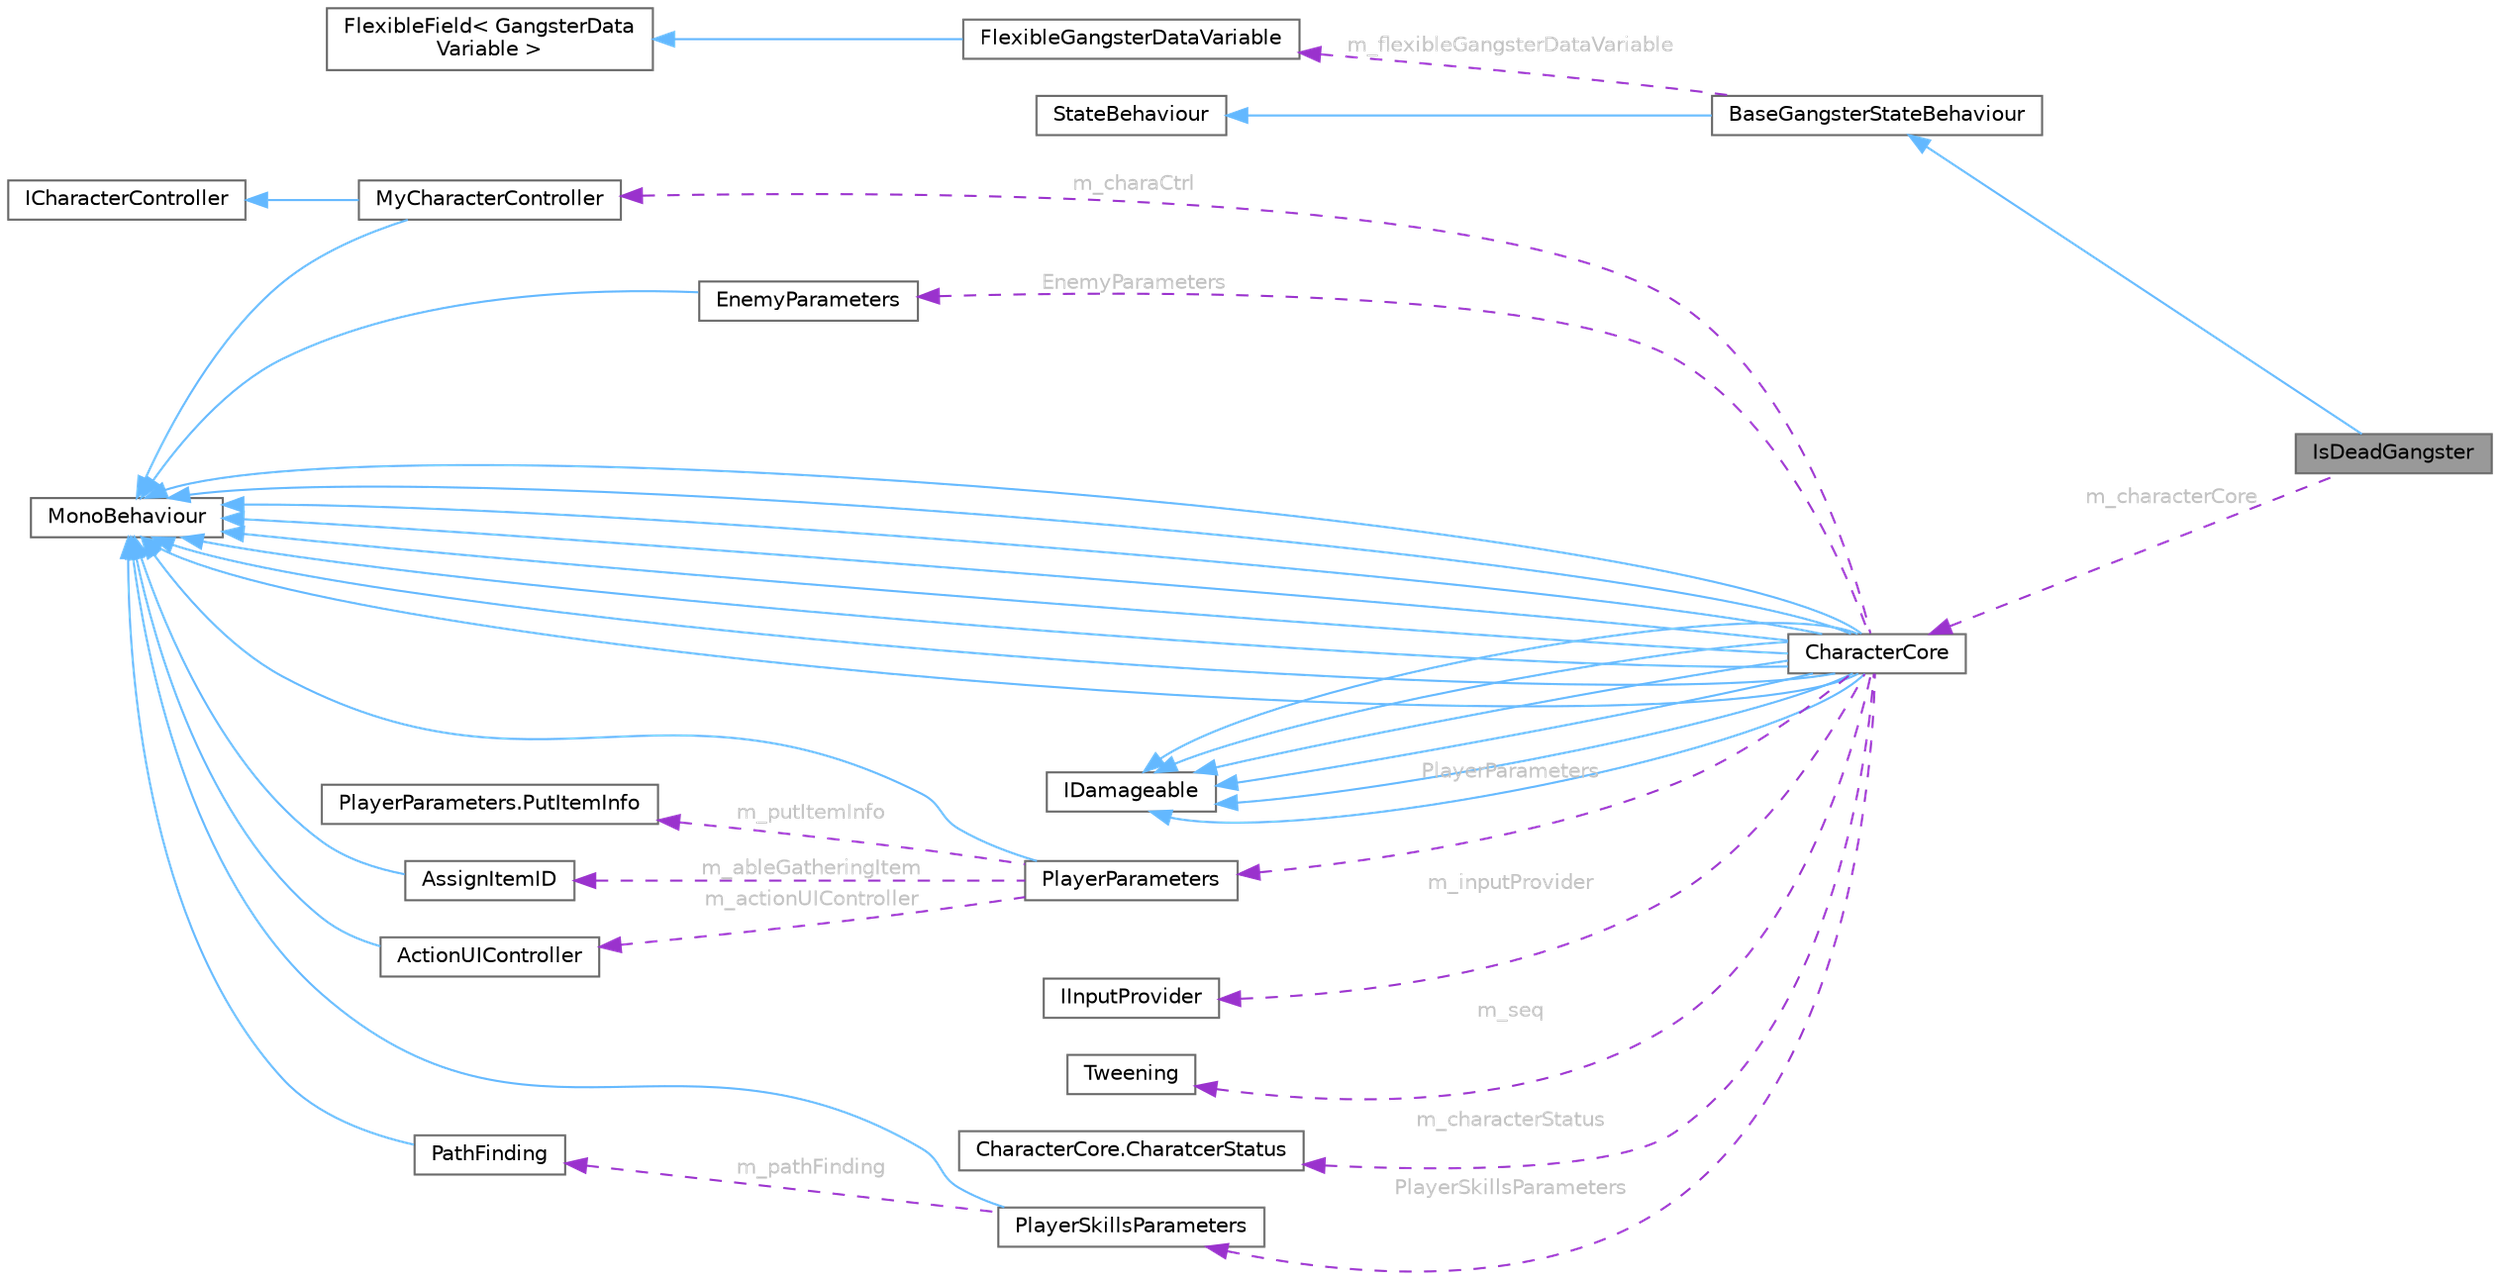 digraph "IsDeadGangster"
{
 // LATEX_PDF_SIZE
  bgcolor="transparent";
  edge [fontname=Helvetica,fontsize=10,labelfontname=Helvetica,labelfontsize=10];
  node [fontname=Helvetica,fontsize=10,shape=box,height=0.2,width=0.4];
  rankdir="LR";
  Node1 [id="Node000001",label="IsDeadGangster",height=0.2,width=0.4,color="gray40", fillcolor="grey60", style="filled", fontcolor="black",tooltip=" "];
  Node2 -> Node1 [id="edge39_Node000001_Node000002",dir="back",color="steelblue1",style="solid",tooltip=" "];
  Node2 [id="Node000002",label="BaseGangsterStateBehaviour",height=0.2,width=0.4,color="gray40", fillcolor="white", style="filled",URL="$class_base_gangster_state_behaviour.html",tooltip=" "];
  Node3 -> Node2 [id="edge40_Node000002_Node000003",dir="back",color="steelblue1",style="solid",tooltip=" "];
  Node3 [id="Node000003",label="StateBehaviour",height=0.2,width=0.4,color="gray40", fillcolor="white", style="filled",tooltip=" "];
  Node4 -> Node2 [id="edge41_Node000002_Node000004",dir="back",color="darkorchid3",style="dashed",tooltip=" ",label=" m_flexibleGangsterDataVariable",fontcolor="grey" ];
  Node4 [id="Node000004",label="FlexibleGangsterDataVariable",height=0.2,width=0.4,color="gray40", fillcolor="white", style="filled",URL="$class_flexible_gangster_data_variable.html",tooltip=" "];
  Node5 -> Node4 [id="edge42_Node000004_Node000005",dir="back",color="steelblue1",style="solid",tooltip=" "];
  Node5 [id="Node000005",label="FlexibleField\< GangsterData\lVariable \>",height=0.2,width=0.4,color="gray40", fillcolor="white", style="filled",tooltip=" "];
  Node6 -> Node1 [id="edge43_Node000001_Node000006",dir="back",color="darkorchid3",style="dashed",tooltip=" ",label=" m_characterCore",fontcolor="grey" ];
  Node6 [id="Node000006",label="CharacterCore",height=0.2,width=0.4,color="gray40", fillcolor="white", style="filled",URL="$class_character_core.html",tooltip=" "];
  Node7 -> Node6 [id="edge44_Node000006_Node000007",dir="back",color="steelblue1",style="solid",tooltip=" "];
  Node7 [id="Node000007",label="MonoBehaviour",height=0.2,width=0.4,color="gray40", fillcolor="white", style="filled",tooltip=" "];
  Node8 -> Node6 [id="edge45_Node000006_Node000008",dir="back",color="steelblue1",style="solid",tooltip=" "];
  Node8 [id="Node000008",label="IDamageable",height=0.2,width=0.4,color="gray40", fillcolor="white", style="filled",URL="$interface_i_damageable.html",tooltip=" "];
  Node7 -> Node6 [id="edge46_Node000006_Node000007",dir="back",color="steelblue1",style="solid",tooltip=" "];
  Node8 -> Node6 [id="edge47_Node000006_Node000008",dir="back",color="steelblue1",style="solid",tooltip=" "];
  Node7 -> Node6 [id="edge48_Node000006_Node000007",dir="back",color="steelblue1",style="solid",tooltip=" "];
  Node8 -> Node6 [id="edge49_Node000006_Node000008",dir="back",color="steelblue1",style="solid",tooltip=" "];
  Node7 -> Node6 [id="edge50_Node000006_Node000007",dir="back",color="steelblue1",style="solid",tooltip=" "];
  Node8 -> Node6 [id="edge51_Node000006_Node000008",dir="back",color="steelblue1",style="solid",tooltip=" "];
  Node7 -> Node6 [id="edge52_Node000006_Node000007",dir="back",color="steelblue1",style="solid",tooltip=" "];
  Node8 -> Node6 [id="edge53_Node000006_Node000008",dir="back",color="steelblue1",style="solid",tooltip=" "];
  Node7 -> Node6 [id="edge54_Node000006_Node000007",dir="back",color="steelblue1",style="solid",tooltip=" "];
  Node8 -> Node6 [id="edge55_Node000006_Node000008",dir="back",color="steelblue1",style="solid",tooltip=" "];
  Node7 -> Node6 [id="edge56_Node000006_Node000007",dir="back",color="steelblue1",style="solid",tooltip=" "];
  Node7 -> Node6 [id="edge57_Node000006_Node000007",dir="back",color="steelblue1",style="solid",tooltip=" "];
  Node9 -> Node6 [id="edge58_Node000006_Node000009",dir="back",color="darkorchid3",style="dashed",tooltip=" ",label=" m_charaCtrl",fontcolor="grey" ];
  Node9 [id="Node000009",label="MyCharacterController",height=0.2,width=0.4,color="gray40", fillcolor="white", style="filled",URL="$class_my_character_controller.html",tooltip=" "];
  Node7 -> Node9 [id="edge59_Node000009_Node000007",dir="back",color="steelblue1",style="solid",tooltip=" "];
  Node10 -> Node9 [id="edge60_Node000009_Node000010",dir="back",color="steelblue1",style="solid",tooltip=" "];
  Node10 [id="Node000010",label="ICharacterController",height=0.2,width=0.4,color="gray40", fillcolor="white", style="filled",tooltip=" "];
  Node11 -> Node6 [id="edge61_Node000006_Node000011",dir="back",color="darkorchid3",style="dashed",tooltip=" ",label=" m_inputProvider",fontcolor="grey" ];
  Node11 [id="Node000011",label="IInputProvider",height=0.2,width=0.4,color="gray40", fillcolor="white", style="filled",URL="$interface_i_input_provider.html",tooltip=" "];
  Node12 -> Node6 [id="edge62_Node000006_Node000012",dir="back",color="darkorchid3",style="dashed",tooltip=" ",label=" m_seq",fontcolor="grey" ];
  Node12 [id="Node000012",label="Tweening",height=0.2,width=0.4,color="gray40", fillcolor="white", style="filled",tooltip=" "];
  Node13 -> Node6 [id="edge63_Node000006_Node000013",dir="back",color="darkorchid3",style="dashed",tooltip=" ",label=" m_characterStatus",fontcolor="grey" ];
  Node13 [id="Node000013",label="CharacterCore.CharatcerStatus",height=0.2,width=0.4,color="gray40", fillcolor="white", style="filled",URL="$struct_character_core_1_1_charatcer_status.html",tooltip=" "];
  Node14 -> Node6 [id="edge64_Node000006_Node000014",dir="back",color="darkorchid3",style="dashed",tooltip=" ",label=" PlayerParameters",fontcolor="grey" ];
  Node14 [id="Node000014",label="PlayerParameters",height=0.2,width=0.4,color="gray40", fillcolor="white", style="filled",URL="$class_player_parameters.html",tooltip=" "];
  Node7 -> Node14 [id="edge65_Node000014_Node000007",dir="back",color="steelblue1",style="solid",tooltip=" "];
  Node15 -> Node14 [id="edge66_Node000014_Node000015",dir="back",color="darkorchid3",style="dashed",tooltip=" ",label=" m_putItemInfo",fontcolor="grey" ];
  Node15 [id="Node000015",label="PlayerParameters.PutItemInfo",height=0.2,width=0.4,color="gray40", fillcolor="white", style="filled",URL="$struct_player_parameters_1_1_put_item_info.html",tooltip=" "];
  Node16 -> Node14 [id="edge67_Node000014_Node000016",dir="back",color="darkorchid3",style="dashed",tooltip=" ",label=" m_ableGatheringItem",fontcolor="grey" ];
  Node16 [id="Node000016",label="AssignItemID",height=0.2,width=0.4,color="gray40", fillcolor="white", style="filled",URL="$class_assign_item_i_d.html",tooltip=" "];
  Node7 -> Node16 [id="edge68_Node000016_Node000007",dir="back",color="steelblue1",style="solid",tooltip=" "];
  Node17 -> Node14 [id="edge69_Node000014_Node000017",dir="back",color="darkorchid3",style="dashed",tooltip=" ",label=" m_actionUIController",fontcolor="grey" ];
  Node17 [id="Node000017",label="ActionUIController",height=0.2,width=0.4,color="gray40", fillcolor="white", style="filled",URL="$class_action_u_i_controller.html",tooltip=" "];
  Node7 -> Node17 [id="edge70_Node000017_Node000007",dir="back",color="steelblue1",style="solid",tooltip=" "];
  Node18 -> Node6 [id="edge71_Node000006_Node000018",dir="back",color="darkorchid3",style="dashed",tooltip=" ",label=" EnemyParameters",fontcolor="grey" ];
  Node18 [id="Node000018",label="EnemyParameters",height=0.2,width=0.4,color="gray40", fillcolor="white", style="filled",URL="$class_enemy_parameters.html",tooltip=" "];
  Node7 -> Node18 [id="edge72_Node000018_Node000007",dir="back",color="steelblue1",style="solid",tooltip=" "];
  Node19 -> Node6 [id="edge73_Node000006_Node000019",dir="back",color="darkorchid3",style="dashed",tooltip=" ",label=" PlayerSkillsParameters",fontcolor="grey" ];
  Node19 [id="Node000019",label="PlayerSkillsParameters",height=0.2,width=0.4,color="gray40", fillcolor="white", style="filled",URL="$class_player_skills_parameters.html",tooltip=" "];
  Node7 -> Node19 [id="edge74_Node000019_Node000007",dir="back",color="steelblue1",style="solid",tooltip=" "];
  Node20 -> Node19 [id="edge75_Node000019_Node000020",dir="back",color="darkorchid3",style="dashed",tooltip=" ",label=" m_pathFinding",fontcolor="grey" ];
  Node20 [id="Node000020",label="PathFinding",height=0.2,width=0.4,color="gray40", fillcolor="white", style="filled",URL="$class_path_finding.html",tooltip=" "];
  Node7 -> Node20 [id="edge76_Node000020_Node000007",dir="back",color="steelblue1",style="solid",tooltip=" "];
}
